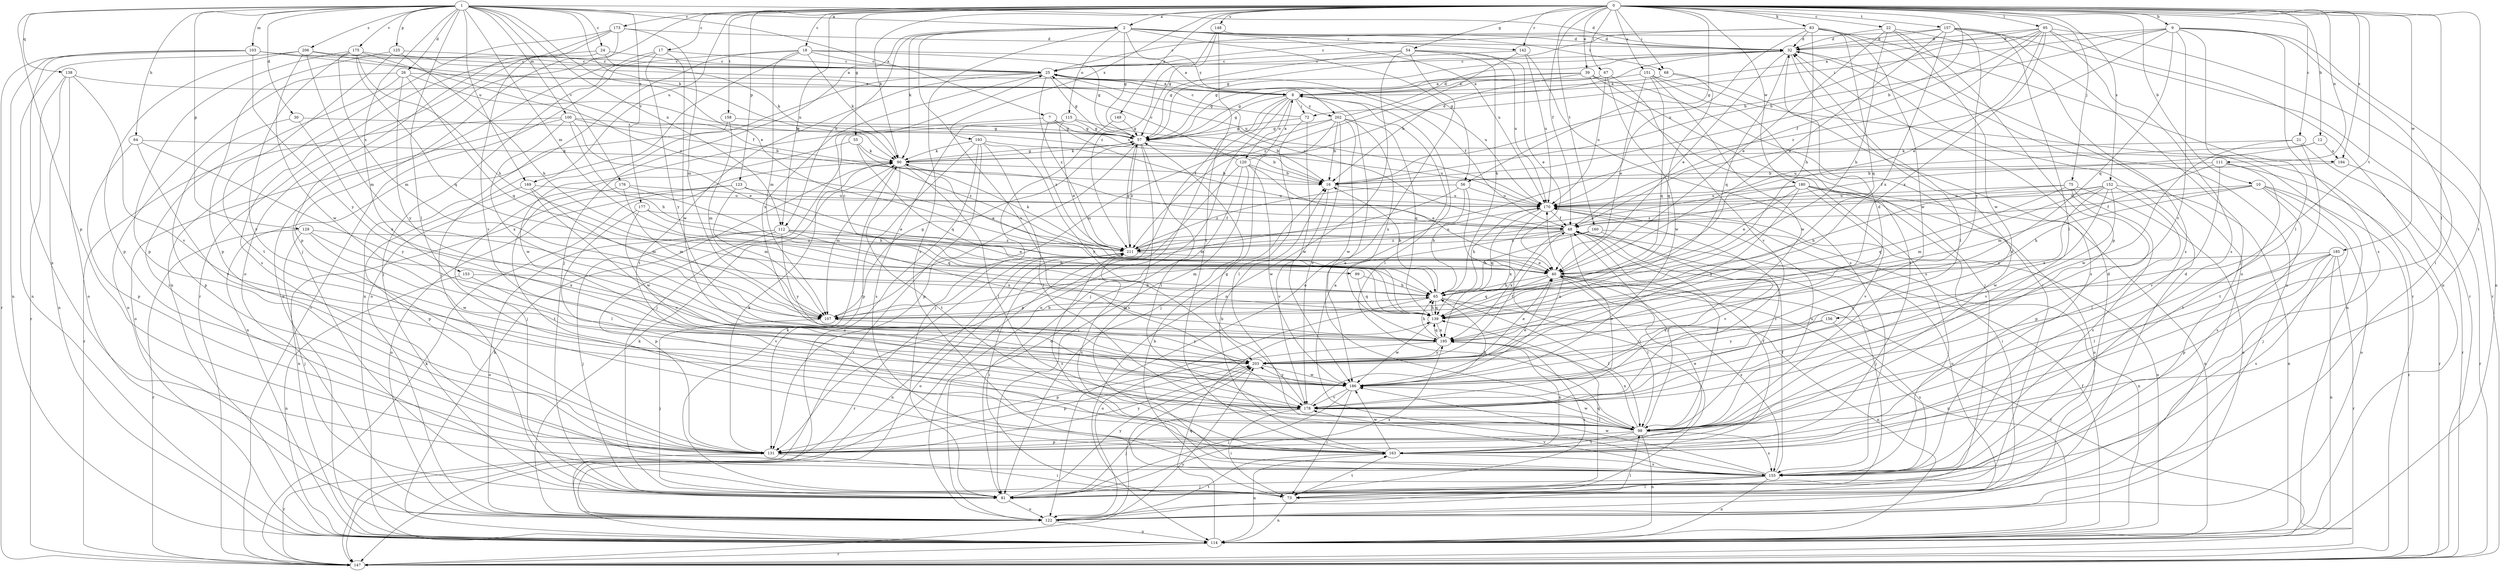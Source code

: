 strict digraph  {
0;
1;
2;
7;
8;
9;
10;
12;
16;
17;
18;
21;
22;
24;
25;
26;
30;
32;
39;
40;
48;
54;
55;
56;
57;
64;
65;
67;
68;
72;
73;
75;
81;
83;
90;
95;
98;
99;
100;
103;
107;
111;
112;
114;
115;
120;
122;
123;
125;
129;
131;
138;
139;
142;
147;
148;
149;
151;
152;
153;
155;
156;
157;
158;
160;
163;
169;
170;
173;
175;
176;
177;
178;
180;
185;
186;
193;
194;
195;
202;
203;
206;
211;
0 -> 2  [label=a];
0 -> 9  [label=b];
0 -> 10  [label=b];
0 -> 12  [label=b];
0 -> 16  [label=b];
0 -> 17  [label=c];
0 -> 18  [label=c];
0 -> 21  [label=c];
0 -> 22  [label=c];
0 -> 39  [label=e];
0 -> 48  [label=f];
0 -> 54  [label=g];
0 -> 55  [label=g];
0 -> 56  [label=g];
0 -> 67  [label=i];
0 -> 68  [label=i];
0 -> 75  [label=j];
0 -> 81  [label=j];
0 -> 83  [label=k];
0 -> 90  [label=k];
0 -> 95  [label=l];
0 -> 98  [label=l];
0 -> 111  [label=n];
0 -> 112  [label=n];
0 -> 123  [label=p];
0 -> 142  [label=r];
0 -> 148  [label=s];
0 -> 149  [label=s];
0 -> 151  [label=s];
0 -> 152  [label=s];
0 -> 156  [label=t];
0 -> 157  [label=t];
0 -> 158  [label=t];
0 -> 160  [label=t];
0 -> 163  [label=t];
0 -> 169  [label=u];
0 -> 173  [label=v];
0 -> 180  [label=w];
0 -> 185  [label=w];
0 -> 193  [label=x];
0 -> 194  [label=x];
1 -> 2  [label=a];
1 -> 7  [label=a];
1 -> 24  [label=c];
1 -> 26  [label=d];
1 -> 30  [label=d];
1 -> 32  [label=d];
1 -> 40  [label=e];
1 -> 64  [label=h];
1 -> 90  [label=k];
1 -> 98  [label=l];
1 -> 99  [label=m];
1 -> 100  [label=m];
1 -> 103  [label=m];
1 -> 112  [label=n];
1 -> 125  [label=p];
1 -> 129  [label=p];
1 -> 131  [label=p];
1 -> 138  [label=q];
1 -> 153  [label=s];
1 -> 169  [label=u];
1 -> 175  [label=v];
1 -> 176  [label=v];
1 -> 177  [label=v];
1 -> 206  [label=z];
2 -> 32  [label=d];
2 -> 56  [label=g];
2 -> 57  [label=g];
2 -> 68  [label=i];
2 -> 81  [label=j];
2 -> 90  [label=k];
2 -> 112  [label=n];
2 -> 115  [label=o];
2 -> 142  [label=r];
2 -> 155  [label=s];
2 -> 170  [label=u];
2 -> 178  [label=v];
2 -> 202  [label=y];
7 -> 48  [label=f];
7 -> 57  [label=g];
7 -> 186  [label=w];
7 -> 194  [label=x];
7 -> 211  [label=z];
8 -> 57  [label=g];
8 -> 72  [label=i];
8 -> 81  [label=j];
8 -> 98  [label=l];
8 -> 120  [label=o];
8 -> 122  [label=o];
8 -> 147  [label=r];
8 -> 202  [label=y];
9 -> 16  [label=b];
9 -> 32  [label=d];
9 -> 48  [label=f];
9 -> 72  [label=i];
9 -> 73  [label=i];
9 -> 98  [label=l];
9 -> 114  [label=n];
9 -> 139  [label=q];
9 -> 155  [label=s];
9 -> 178  [label=v];
10 -> 48  [label=f];
10 -> 65  [label=h];
10 -> 81  [label=j];
10 -> 122  [label=o];
10 -> 147  [label=r];
10 -> 155  [label=s];
10 -> 170  [label=u];
12 -> 48  [label=f];
12 -> 170  [label=u];
12 -> 194  [label=x];
16 -> 170  [label=u];
16 -> 178  [label=v];
17 -> 25  [label=c];
17 -> 81  [label=j];
17 -> 114  [label=n];
17 -> 186  [label=w];
17 -> 203  [label=y];
18 -> 8  [label=a];
18 -> 25  [label=c];
18 -> 57  [label=g];
18 -> 81  [label=j];
18 -> 90  [label=k];
18 -> 107  [label=m];
18 -> 114  [label=n];
18 -> 147  [label=r];
21 -> 90  [label=k];
21 -> 147  [label=r];
21 -> 163  [label=t];
21 -> 186  [label=w];
22 -> 32  [label=d];
22 -> 40  [label=e];
22 -> 65  [label=h];
22 -> 131  [label=p];
22 -> 155  [label=s];
22 -> 186  [label=w];
24 -> 25  [label=c];
24 -> 90  [label=k];
24 -> 155  [label=s];
24 -> 178  [label=v];
25 -> 8  [label=a];
25 -> 48  [label=f];
25 -> 57  [label=g];
25 -> 122  [label=o];
25 -> 163  [label=t];
25 -> 170  [label=u];
25 -> 195  [label=x];
25 -> 211  [label=z];
26 -> 8  [label=a];
26 -> 16  [label=b];
26 -> 73  [label=i];
26 -> 114  [label=n];
26 -> 139  [label=q];
26 -> 203  [label=y];
30 -> 57  [label=g];
30 -> 131  [label=p];
30 -> 195  [label=x];
32 -> 25  [label=c];
32 -> 40  [label=e];
32 -> 57  [label=g];
32 -> 98  [label=l];
32 -> 122  [label=o];
32 -> 139  [label=q];
39 -> 8  [label=a];
39 -> 16  [label=b];
39 -> 57  [label=g];
39 -> 73  [label=i];
39 -> 81  [label=j];
39 -> 155  [label=s];
40 -> 65  [label=h];
40 -> 98  [label=l];
40 -> 114  [label=n];
40 -> 139  [label=q];
40 -> 147  [label=r];
40 -> 155  [label=s];
48 -> 25  [label=c];
48 -> 81  [label=j];
48 -> 98  [label=l];
48 -> 107  [label=m];
48 -> 178  [label=v];
48 -> 195  [label=x];
48 -> 211  [label=z];
54 -> 25  [label=c];
54 -> 40  [label=e];
54 -> 57  [label=g];
54 -> 65  [label=h];
54 -> 114  [label=n];
54 -> 122  [label=o];
54 -> 170  [label=u];
55 -> 81  [label=j];
55 -> 90  [label=k];
55 -> 139  [label=q];
55 -> 211  [label=z];
56 -> 65  [label=h];
56 -> 73  [label=i];
56 -> 107  [label=m];
56 -> 170  [label=u];
56 -> 211  [label=z];
57 -> 90  [label=k];
57 -> 98  [label=l];
57 -> 131  [label=p];
57 -> 155  [label=s];
57 -> 170  [label=u];
57 -> 211  [label=z];
64 -> 90  [label=k];
64 -> 131  [label=p];
64 -> 178  [label=v];
64 -> 203  [label=y];
65 -> 16  [label=b];
65 -> 98  [label=l];
65 -> 107  [label=m];
65 -> 114  [label=n];
65 -> 122  [label=o];
65 -> 139  [label=q];
67 -> 8  [label=a];
67 -> 57  [label=g];
67 -> 170  [label=u];
67 -> 178  [label=v];
67 -> 186  [label=w];
68 -> 8  [label=a];
68 -> 139  [label=q];
68 -> 155  [label=s];
72 -> 25  [label=c];
72 -> 57  [label=g];
72 -> 98  [label=l];
72 -> 186  [label=w];
73 -> 16  [label=b];
73 -> 32  [label=d];
73 -> 90  [label=k];
73 -> 114  [label=n];
73 -> 139  [label=q];
73 -> 163  [label=t];
75 -> 122  [label=o];
75 -> 131  [label=p];
75 -> 139  [label=q];
75 -> 155  [label=s];
75 -> 170  [label=u];
75 -> 211  [label=z];
81 -> 32  [label=d];
81 -> 122  [label=o];
81 -> 195  [label=x];
81 -> 203  [label=y];
83 -> 25  [label=c];
83 -> 32  [label=d];
83 -> 57  [label=g];
83 -> 65  [label=h];
83 -> 122  [label=o];
83 -> 139  [label=q];
83 -> 147  [label=r];
83 -> 170  [label=u];
83 -> 186  [label=w];
90 -> 16  [label=b];
90 -> 32  [label=d];
90 -> 40  [label=e];
90 -> 57  [label=g];
90 -> 98  [label=l];
90 -> 107  [label=m];
90 -> 163  [label=t];
95 -> 8  [label=a];
95 -> 16  [label=b];
95 -> 32  [label=d];
95 -> 40  [label=e];
95 -> 48  [label=f];
95 -> 114  [label=n];
95 -> 147  [label=r];
95 -> 155  [label=s];
95 -> 195  [label=x];
95 -> 211  [label=z];
98 -> 8  [label=a];
98 -> 48  [label=f];
98 -> 114  [label=n];
98 -> 131  [label=p];
98 -> 155  [label=s];
98 -> 163  [label=t];
98 -> 170  [label=u];
98 -> 186  [label=w];
98 -> 195  [label=x];
99 -> 65  [label=h];
99 -> 139  [label=q];
100 -> 16  [label=b];
100 -> 40  [label=e];
100 -> 57  [label=g];
100 -> 65  [label=h];
100 -> 122  [label=o];
100 -> 147  [label=r];
100 -> 195  [label=x];
103 -> 8  [label=a];
103 -> 25  [label=c];
103 -> 114  [label=n];
103 -> 147  [label=r];
103 -> 155  [label=s];
103 -> 170  [label=u];
103 -> 203  [label=y];
107 -> 57  [label=g];
107 -> 65  [label=h];
107 -> 81  [label=j];
107 -> 203  [label=y];
111 -> 16  [label=b];
111 -> 107  [label=m];
111 -> 147  [label=r];
111 -> 163  [label=t];
111 -> 178  [label=v];
112 -> 40  [label=e];
112 -> 65  [label=h];
112 -> 81  [label=j];
112 -> 122  [label=o];
112 -> 131  [label=p];
112 -> 195  [label=x];
112 -> 203  [label=y];
112 -> 211  [label=z];
114 -> 48  [label=f];
114 -> 90  [label=k];
114 -> 139  [label=q];
114 -> 147  [label=r];
115 -> 16  [label=b];
115 -> 40  [label=e];
115 -> 57  [label=g];
115 -> 81  [label=j];
115 -> 155  [label=s];
120 -> 8  [label=a];
120 -> 16  [label=b];
120 -> 25  [label=c];
120 -> 40  [label=e];
120 -> 81  [label=j];
120 -> 122  [label=o];
120 -> 131  [label=p];
120 -> 186  [label=w];
122 -> 90  [label=k];
122 -> 98  [label=l];
122 -> 114  [label=n];
122 -> 163  [label=t];
122 -> 170  [label=u];
122 -> 203  [label=y];
123 -> 40  [label=e];
123 -> 107  [label=m];
123 -> 114  [label=n];
123 -> 122  [label=o];
123 -> 170  [label=u];
125 -> 25  [label=c];
125 -> 65  [label=h];
125 -> 131  [label=p];
125 -> 163  [label=t];
129 -> 81  [label=j];
129 -> 147  [label=r];
129 -> 186  [label=w];
129 -> 195  [label=x];
129 -> 211  [label=z];
131 -> 32  [label=d];
131 -> 73  [label=i];
131 -> 90  [label=k];
131 -> 147  [label=r];
131 -> 203  [label=y];
138 -> 8  [label=a];
138 -> 114  [label=n];
138 -> 122  [label=o];
138 -> 147  [label=r];
138 -> 178  [label=v];
139 -> 25  [label=c];
139 -> 65  [label=h];
139 -> 186  [label=w];
139 -> 195  [label=x];
142 -> 25  [label=c];
142 -> 155  [label=s];
142 -> 170  [label=u];
142 -> 211  [label=z];
147 -> 90  [label=k];
147 -> 203  [label=y];
148 -> 32  [label=d];
148 -> 57  [label=g];
148 -> 163  [label=t];
148 -> 211  [label=z];
149 -> 57  [label=g];
149 -> 81  [label=j];
151 -> 8  [label=a];
151 -> 40  [label=e];
151 -> 114  [label=n];
151 -> 139  [label=q];
151 -> 163  [label=t];
151 -> 186  [label=w];
152 -> 65  [label=h];
152 -> 98  [label=l];
152 -> 107  [label=m];
152 -> 114  [label=n];
152 -> 170  [label=u];
152 -> 178  [label=v];
152 -> 186  [label=w];
152 -> 195  [label=x];
153 -> 65  [label=h];
153 -> 114  [label=n];
153 -> 178  [label=v];
155 -> 8  [label=a];
155 -> 48  [label=f];
155 -> 73  [label=i];
155 -> 81  [label=j];
155 -> 114  [label=n];
155 -> 178  [label=v];
155 -> 186  [label=w];
155 -> 211  [label=z];
156 -> 155  [label=s];
156 -> 195  [label=x];
156 -> 203  [label=y];
157 -> 25  [label=c];
157 -> 32  [label=d];
157 -> 40  [label=e];
157 -> 81  [label=j];
157 -> 98  [label=l];
157 -> 147  [label=r];
157 -> 195  [label=x];
157 -> 203  [label=y];
158 -> 57  [label=g];
158 -> 107  [label=m];
158 -> 114  [label=n];
160 -> 65  [label=h];
160 -> 114  [label=n];
160 -> 178  [label=v];
160 -> 211  [label=z];
163 -> 16  [label=b];
163 -> 40  [label=e];
163 -> 48  [label=f];
163 -> 114  [label=n];
163 -> 155  [label=s];
163 -> 186  [label=w];
163 -> 195  [label=x];
163 -> 211  [label=z];
169 -> 107  [label=m];
169 -> 131  [label=p];
169 -> 170  [label=u];
169 -> 186  [label=w];
170 -> 48  [label=f];
170 -> 65  [label=h];
170 -> 98  [label=l];
170 -> 114  [label=n];
170 -> 139  [label=q];
170 -> 195  [label=x];
173 -> 32  [label=d];
173 -> 107  [label=m];
173 -> 114  [label=n];
173 -> 122  [label=o];
173 -> 131  [label=p];
173 -> 147  [label=r];
175 -> 25  [label=c];
175 -> 65  [label=h];
175 -> 107  [label=m];
175 -> 131  [label=p];
175 -> 139  [label=q];
175 -> 178  [label=v];
175 -> 211  [label=z];
176 -> 65  [label=h];
176 -> 107  [label=m];
176 -> 163  [label=t];
176 -> 170  [label=u];
177 -> 48  [label=f];
177 -> 98  [label=l];
177 -> 139  [label=q];
177 -> 178  [label=v];
178 -> 57  [label=g];
178 -> 65  [label=h];
178 -> 73  [label=i];
178 -> 81  [label=j];
178 -> 98  [label=l];
180 -> 40  [label=e];
180 -> 73  [label=i];
180 -> 114  [label=n];
180 -> 122  [label=o];
180 -> 170  [label=u];
180 -> 178  [label=v];
180 -> 203  [label=y];
180 -> 211  [label=z];
185 -> 40  [label=e];
185 -> 98  [label=l];
185 -> 114  [label=n];
185 -> 131  [label=p];
185 -> 147  [label=r];
185 -> 155  [label=s];
185 -> 203  [label=y];
186 -> 40  [label=e];
186 -> 73  [label=i];
186 -> 81  [label=j];
186 -> 170  [label=u];
186 -> 178  [label=v];
186 -> 203  [label=y];
193 -> 16  [label=b];
193 -> 90  [label=k];
193 -> 98  [label=l];
193 -> 122  [label=o];
193 -> 131  [label=p];
193 -> 147  [label=r];
193 -> 203  [label=y];
194 -> 16  [label=b];
194 -> 147  [label=r];
195 -> 65  [label=h];
195 -> 73  [label=i];
195 -> 131  [label=p];
195 -> 139  [label=q];
195 -> 203  [label=y];
202 -> 16  [label=b];
202 -> 32  [label=d];
202 -> 57  [label=g];
202 -> 81  [label=j];
202 -> 107  [label=m];
202 -> 139  [label=q];
202 -> 178  [label=v];
202 -> 186  [label=w];
202 -> 195  [label=x];
203 -> 32  [label=d];
203 -> 40  [label=e];
203 -> 48  [label=f];
203 -> 131  [label=p];
203 -> 186  [label=w];
206 -> 25  [label=c];
206 -> 48  [label=f];
206 -> 107  [label=m];
206 -> 114  [label=n];
206 -> 131  [label=p];
206 -> 186  [label=w];
211 -> 40  [label=e];
211 -> 57  [label=g];
211 -> 73  [label=i];
211 -> 90  [label=k];
211 -> 114  [label=n];
211 -> 122  [label=o];
211 -> 147  [label=r];
211 -> 170  [label=u];
}
